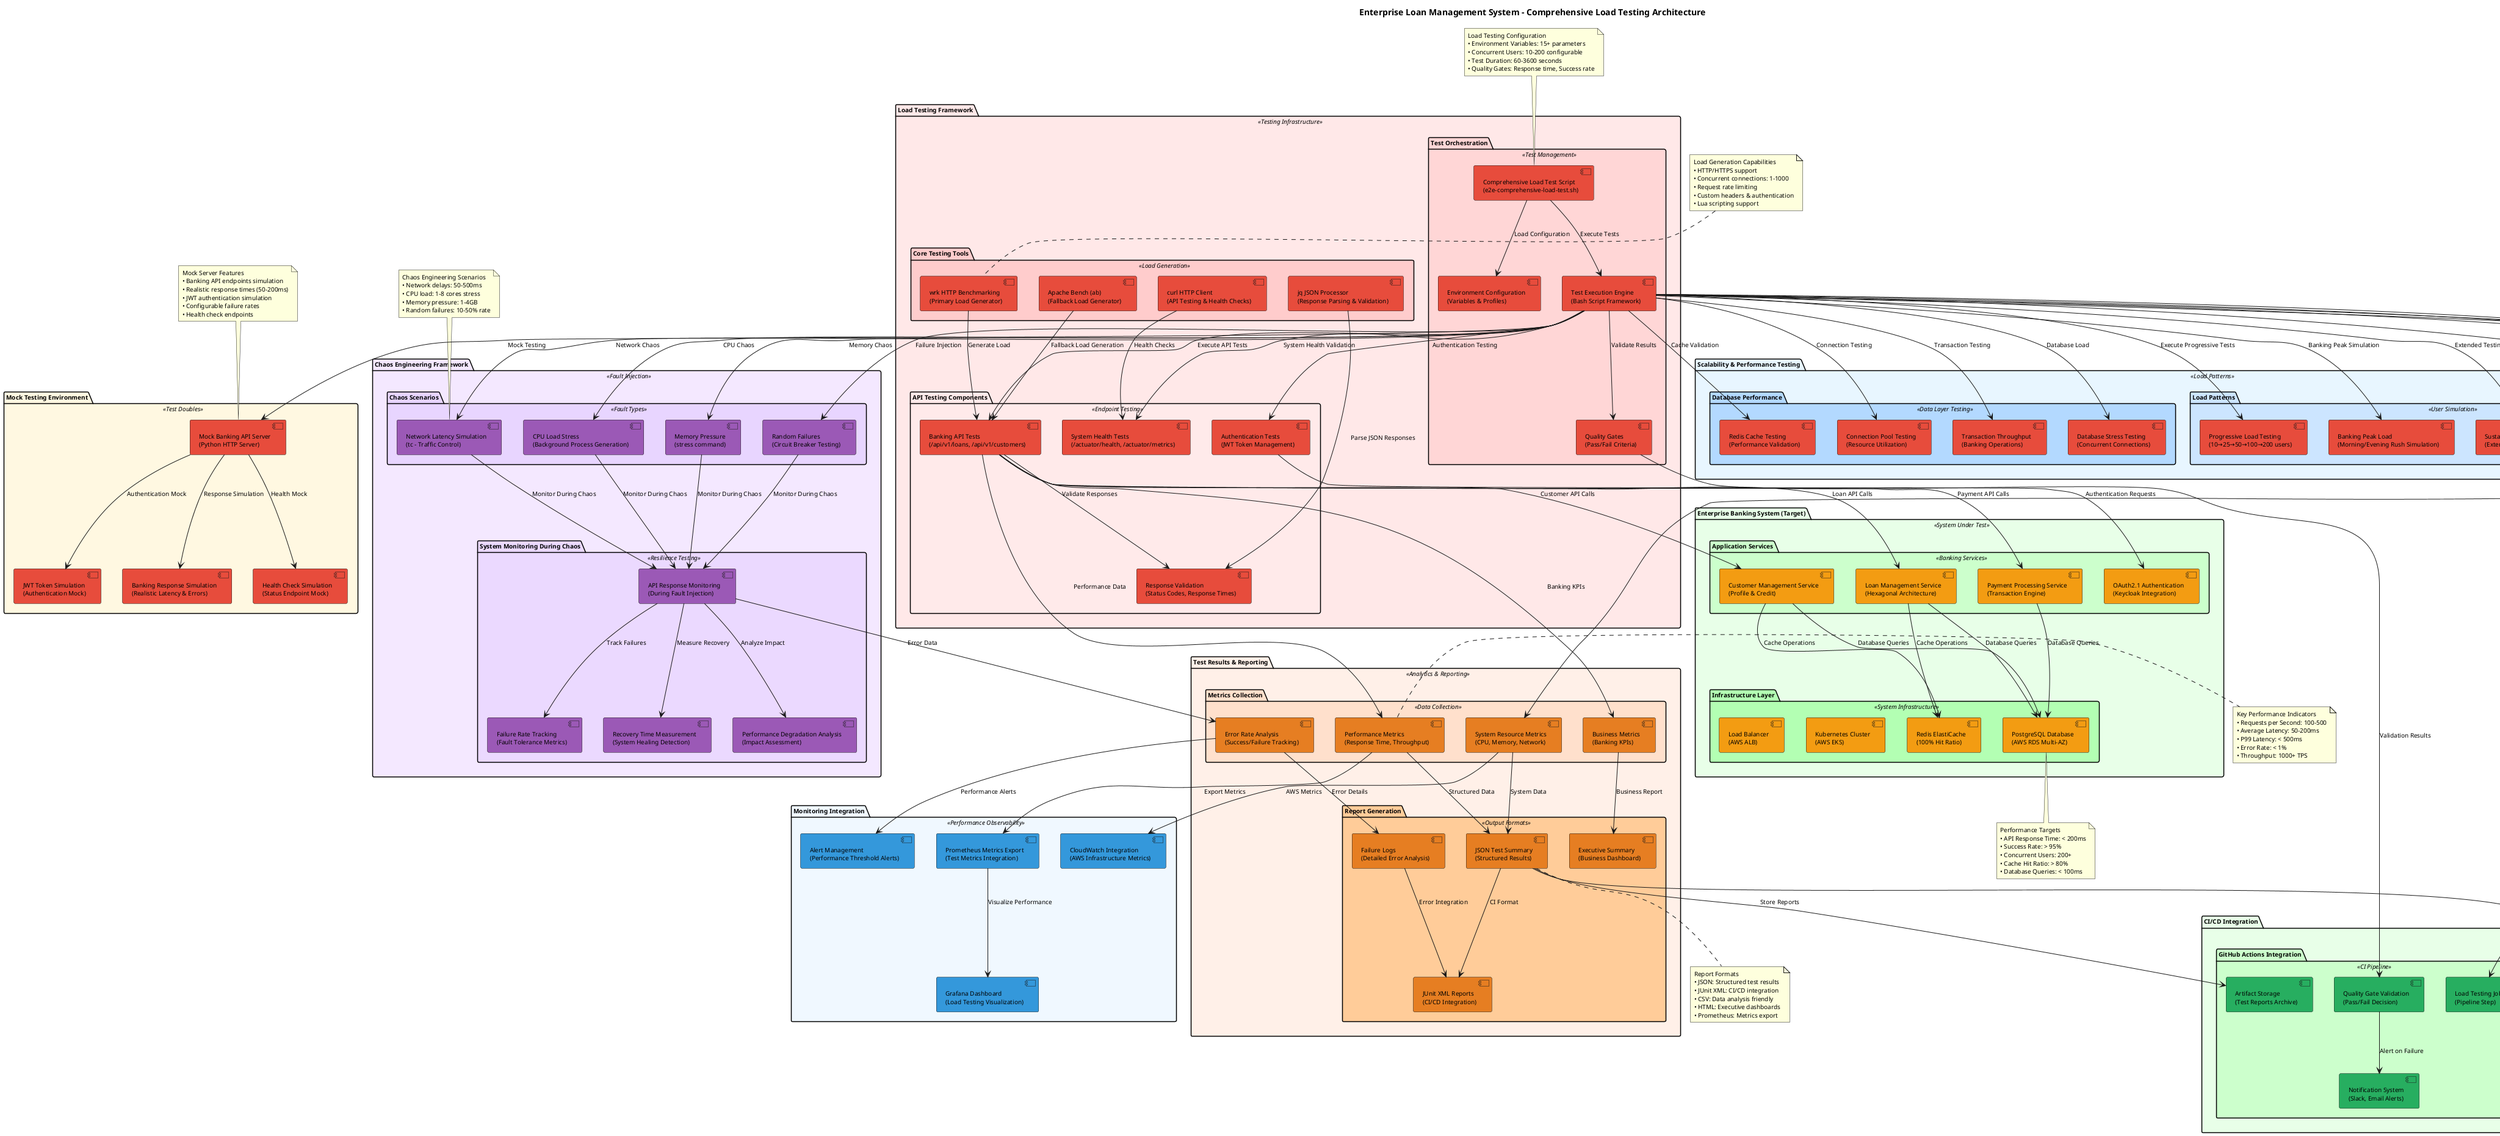 @startuml Load Testing Architecture - Enterprise Loan Management System

!define TESTING_COLOR #E74C3C
!define CHAOS_COLOR #9B59B6
!define MONITORING_COLOR #3498DB
!define CI_CD_COLOR #27AE60
!define INFRASTRUCTURE_COLOR #F39C12
!define REPORTING_COLOR #E67E22

skinparam backgroundColor #FFFFFF
skinparam defaultFontName Arial
skinparam defaultFontSize 10

title Enterprise Loan Management System - Comprehensive Load Testing Architecture

' Load Testing Framework
package "Load Testing Framework" <<Testing Infrastructure>> #FFE8E8 {
    
    package "Core Testing Tools" <<Load Generation>> #FFCCCC {
        component [wrk HTTP Benchmarking\n(Primary Load Generator)] as WrkTool TESTING_COLOR
        component [Apache Bench (ab)\n(Fallback Load Generator)] as ApacheBench TESTING_COLOR
        component [curl HTTP Client\n(API Testing & Health Checks)] as CurlTool TESTING_COLOR
        component [jq JSON Processor\n(Response Parsing & Validation)] as JqTool TESTING_COLOR
    }
    
    package "Test Orchestration" <<Test Management>> #FFD6D6 {
        component [Comprehensive Load Test Script\n(e2e-comprehensive-load-test.sh)] as LoadTestScript TESTING_COLOR
        component [Environment Configuration\n(Variables & Profiles)] as EnvironmentConfig TESTING_COLOR
        component [Test Execution Engine\n(Bash Script Framework)] as TestEngine TESTING_COLOR
        component [Quality Gates\n(Pass/Fail Criteria)] as QualityGates TESTING_COLOR
    }
    
    package "API Testing Components" <<Endpoint Testing>> #FFEAEA {
        component [Banking API Tests\n(/api/v1/loans, /api/v1/customers)] as BankingAPITests TESTING_COLOR
        component [System Health Tests\n(/actuator/health, /actuator/metrics)] as HealthTests TESTING_COLOR
        component [Authentication Tests\n(JWT Token Management)] as AuthTests TESTING_COLOR
        component [Response Validation\n(Status Codes, Response Times)] as ResponseValidation TESTING_COLOR
    }
}

' Chaos Engineering
package "Chaos Engineering Framework" <<Fault Injection>> #F4E8FF {
    
    package "Chaos Scenarios" <<Fault Types>> #E8D5FF {
        component [Network Latency Simulation\n(tc - Traffic Control)] as NetworkLatency CHAOS_COLOR
        component [CPU Load Stress\n(Background Process Generation)] as CPUStress CHAOS_COLOR
        component [Memory Pressure\n(stress command)] as MemoryPressure CHAOS_COLOR
        component [Random Failures\n(Circuit Breaker Testing)] as RandomFailures CHAOS_COLOR
    }
    
    package "System Monitoring During Chaos" <<Resilience Testing>> #EBD9FF {
        component [API Response Monitoring\n(During Fault Injection)] as ChaosAPIMonitoring CHAOS_COLOR
        component [Recovery Time Measurement\n(System Healing Detection)] as RecoveryTiming CHAOS_COLOR
        component [Performance Degradation Analysis\n(Impact Assessment)] as PerformanceDegradation CHAOS_COLOR
        component [Failure Rate Tracking\n(Fault Tolerance Metrics)] as FailureRateTracking CHAOS_COLOR
    }
}

' Performance Testing
package "Scalability & Performance Testing" <<Load Patterns>> #E8F6FF {
    
    package "Load Patterns" <<User Simulation>> #CCE5FF {
        component [Progressive Load Testing\n(10→25→50→100→200 users)] as ProgressiveLoad TESTING_COLOR
        component [Banking Peak Load\n(Morning/Evening Rush Simulation)] as PeakLoad TESTING_COLOR
        component [Sustained Load Testing\n(Extended Duration Testing)] as SustainedLoad TESTING_COLOR
        component [Stress Testing\n(Beyond Normal Capacity)] as StressTest TESTING_COLOR
    }
    
    package "Database Performance" <<Data Layer Testing>> #B3D9FF {
        component [Database Stress Testing\n(Concurrent Connections)] as DatabaseStress TESTING_COLOR
        component [Redis Cache Testing\n(Performance Validation)] as CachePerformance TESTING_COLOR
        component [Connection Pool Testing\n(Resource Utilization)] as ConnectionPoolTest TESTING_COLOR
        component [Transaction Throughput\n(Banking Operations)] as TransactionThroughput TESTING_COLOR
    }
}

' Target System Under Test
package "Enterprise Banking System (Target)" <<System Under Test>> #E8FFE8 {
    
    package "Application Services" <<Banking Services>> #CCFFCC {
        component [Loan Management Service\n(Hexagonal Architecture)] as LoanService INFRASTRUCTURE_COLOR
        component [Customer Management Service\n(Profile & Credit)] as CustomerService INFRASTRUCTURE_COLOR
        component [Payment Processing Service\n(Transaction Engine)] as PaymentService INFRASTRUCTURE_COLOR
        component [OAuth2.1 Authentication\n(Keycloak Integration)] as AuthService INFRASTRUCTURE_COLOR
    }
    
    package "Infrastructure Layer" <<System Infrastructure>> #B3FFB3 {
        component [PostgreSQL Database\n(AWS RDS Multi-AZ)] as Database INFRASTRUCTURE_COLOR
        component [Redis ElastiCache\n(100% Hit Ratio)] as RedisCache INFRASTRUCTURE_COLOR
        component [Kubernetes Cluster\n(AWS EKS)] as K8sCluster INFRASTRUCTURE_COLOR
        component [Load Balancer\n(AWS ALB)] as LoadBalancer INFRASTRUCTURE_COLOR
    }
}

' Mock Testing Environment
package "Mock Testing Environment" <<Test Doubles>> #FFF8E1 {
    component [Mock Banking API Server\n(Python HTTP Server)] as MockServer TESTING_COLOR
    component [JWT Token Simulation\n(Authentication Mock)] as MockAuth TESTING_COLOR
    component [Banking Response Simulation\n(Realistic Latency & Errors)] as MockResponses TESTING_COLOR
    component [Health Check Simulation\n(Status Endpoint Mock)] as MockHealth TESTING_COLOR
}

' Results & Reporting
package "Test Results & Reporting" <<Analytics & Reporting>> #FFF0E8 {
    
    package "Metrics Collection" <<Data Collection>> #FFE0CC {
        component [Performance Metrics\n(Response Time, Throughput)] as PerformanceMetrics REPORTING_COLOR
        component [Error Rate Analysis\n(Success/Failure Tracking)] as ErrorAnalysis REPORTING_COLOR
        component [System Resource Metrics\n(CPU, Memory, Network)] as ResourceMetrics REPORTING_COLOR
        component [Business Metrics\n(Banking KPIs)] as BusinessMetrics REPORTING_COLOR
    }
    
    package "Report Generation" <<Output Formats>> #FFCC99 {
        component [JSON Test Summary\n(Structured Results)] as JSONReports REPORTING_COLOR
        component [JUnit XML Reports\n(CI/CD Integration)] as JUnitXML REPORTING_COLOR
        component [Failure Logs\n(Detailed Error Analysis)] as FailureLogs REPORTING_COLOR
        component [Executive Summary\n(Business Dashboard)] as ExecutiveSummary REPORTING_COLOR
    }
}

' CI/CD Integration
package "CI/CD Integration" <<Pipeline Integration>> #E8FFE8 {
    
    package "GitHub Actions Integration" <<CI Pipeline>> #CCFFCC {
        component [Load Testing Job\n(Pipeline Step)] as CILoadTestJob CI_CD_COLOR
        component [Quality Gate Validation\n(Pass/Fail Decision)] as CIQualityGates CI_CD_COLOR
        component [Artifact Storage\n(Test Reports Archive)] as CIArtifacts CI_CD_COLOR
        component [Notification System\n(Slack, Email Alerts)] as CINotifications CI_CD_COLOR
    }
    
    package "Environment Management" <<Test Environments>> #B3FFB3 {
        component [Local Testing\n(Developer Workstation)] as LocalTesting CI_CD_COLOR
        component [Staging Environment\n(Pre-Production Testing)] as StagingTesting CI_CD_COLOR
        component [Production Monitoring\n(Read-Only Performance Tests)] as ProductionMonitoring CI_CD_COLOR
        component [Baseline Testing\n(Performance Regression Detection)] as BaselineTesting CI_CD_COLOR
    }
}

' Monitoring & Observability Integration
package "Monitoring Integration" <<Performance Observability>> #F0F8FF {
    component [Prometheus Metrics Export\n(Test Metrics Integration)] as PrometheusExport MONITORING_COLOR
    component [Grafana Dashboard\n(Load Testing Visualization)] as GrafanaDashboard MONITORING_COLOR
    component [CloudWatch Integration\n(AWS Infrastructure Metrics)] as CloudWatchIntegration MONITORING_COLOR
    component [Alert Management\n(Performance Threshold Alerts)] as AlertManagement MONITORING_COLOR
}

' Test Execution Flow
LoadTestScript --> EnvironmentConfig : Load Configuration
LoadTestScript --> TestEngine : Execute Tests
TestEngine --> QualityGates : Validate Results

' API Testing Flow
TestEngine --> BankingAPITests : Execute API Tests
TestEngine --> HealthTests : System Health Validation
TestEngine --> AuthTests : Authentication Testing
BankingAPITests --> ResponseValidation : Validate Responses

' Load Generation
WrkTool --> BankingAPITests : Generate Load
ApacheBench --> BankingAPITests : Fallback Load Generation
CurlTool --> HealthTests : Health Checks
JqTool --> ResponseValidation : Parse JSON Responses

' Chaos Engineering Flow
TestEngine --> NetworkLatency : Network Chaos
TestEngine --> CPUStress : CPU Chaos
TestEngine --> MemoryPressure : Memory Chaos
TestEngine --> RandomFailures : Failure Injection

NetworkLatency --> ChaosAPIMonitoring : Monitor During Chaos
CPUStress --> ChaosAPIMonitoring : Monitor During Chaos
MemoryPressure --> ChaosAPIMonitoring : Monitor During Chaos
RandomFailures --> ChaosAPIMonitoring : Monitor During Chaos

ChaosAPIMonitoring --> RecoveryTiming : Measure Recovery
ChaosAPIMonitoring --> PerformanceDegradation : Analyze Impact
ChaosAPIMonitoring --> FailureRateTracking : Track Failures

' Scalability Testing Flow
TestEngine --> ProgressiveLoad : Execute Progressive Tests
TestEngine --> PeakLoad : Banking Peak Simulation
TestEngine --> SustainedLoad : Extended Testing
TestEngine --> StressTest : Stress Testing

' Database Testing Flow
TestEngine --> DatabaseStress : Database Load
TestEngine --> CachePerformance : Cache Validation
TestEngine --> ConnectionPoolTest : Connection Testing
TestEngine --> TransactionThroughput : Transaction Testing

' Target System Interactions
BankingAPITests --> LoanService : Loan API Calls
BankingAPITests --> CustomerService : Customer API Calls
BankingAPITests --> PaymentService : Payment API Calls
AuthTests --> AuthService : Authentication Requests

' Infrastructure Load
LoanService --> Database : Database Queries
LoanService --> RedisCache : Cache Operations
CustomerService --> Database : Database Queries
CustomerService --> RedisCache : Cache Operations
PaymentService --> Database : Database Queries

' Mock Environment Usage
TestEngine --> MockServer : Mock Testing
MockServer --> MockAuth : Authentication Mock
MockServer --> MockResponses : Response Simulation
MockServer --> MockHealth : Health Mock

' Results Collection
BankingAPITests --> PerformanceMetrics : Performance Data
ChaosAPIMonitoring --> ErrorAnalysis : Error Data
TestEngine --> ResourceMetrics : System Metrics
BankingAPITests --> BusinessMetrics : Banking KPIs

' Report Generation
PerformanceMetrics --> JSONReports : Structured Data
ErrorAnalysis --> FailureLogs : Error Details
ResourceMetrics --> JSONReports : System Data
BusinessMetrics --> ExecutiveSummary : Business Report

JSONReports --> JUnitXML : CI Format
FailureLogs --> JUnitXML : Error Integration

' CI/CD Integration Flow
TestEngine --> CILoadTestJob : Pipeline Execution
QualityGates --> CIQualityGates : Validation Results
JSONReports --> CIArtifacts : Store Reports
CIQualityGates --> CINotifications : Alert on Failure

' Environment Integration
TestEngine --> LocalTesting : Local Execution
TestEngine --> StagingTesting : Staging Execution
TestEngine --> ProductionMonitoring : Production Monitoring
JSONReports --> BaselineTesting : Baseline Comparison

' Monitoring Integration
PerformanceMetrics --> PrometheusExport : Export Metrics
PrometheusExport --> GrafanaDashboard : Visualize Performance
ResourceMetrics --> CloudWatchIntegration : AWS Metrics
ErrorAnalysis --> AlertManagement : Performance Alerts

' Configuration Notes
note top of LoadTestScript : Load Testing Configuration\n• Environment Variables: 15+ parameters\n• Concurrent Users: 10-200 configurable\n• Test Duration: 60-3600 seconds\n• Quality Gates: Response time, Success rate

note top of WrkTool : Load Generation Capabilities\n• HTTP/HTTPS support\n• Concurrent connections: 1-1000\n• Request rate limiting\n• Custom headers & authentication\n• Lua scripting support

note top of NetworkLatency : Chaos Engineering Scenarios\n• Network delays: 50-500ms\n• CPU load: 1-8 cores stress\n• Memory pressure: 1-4GB\n• Random failures: 10-50% rate

note top of MockServer : Mock Server Features\n• Banking API endpoints simulation\n• Realistic response times (50-200ms)\n• JWT authentication simulation\n• Configurable failure rates\n• Health check endpoints

note bottom of JSONReports : Report Formats\n• JSON: Structured test results\n• JUnit XML: CI/CD integration\n• CSV: Data analysis friendly\n• HTML: Executive dashboards\n• Prometheus: Metrics export

note bottom of Database : Performance Targets\n• API Response Time: < 200ms\n• Success Rate: > 95%\n• Concurrent Users: 200+\n• Cache Hit Ratio: > 80%\n• Database Queries: < 100ms

' Test Metrics
note right of PerformanceMetrics : Key Performance Indicators\n• Requests per Second: 100-500\n• Average Latency: 50-200ms\n• P99 Latency: < 500ms\n• Error Rate: < 1%\n• Throughput: 1000+ TPS

@enduml